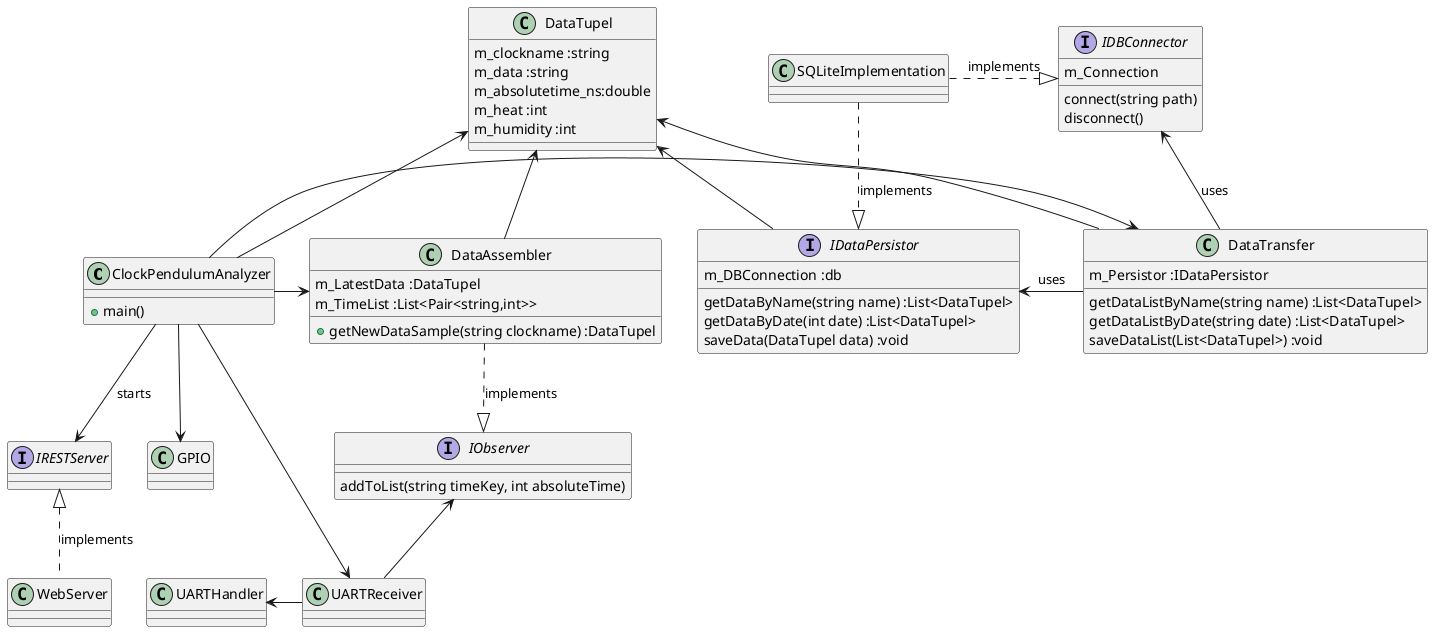 @startuml
''classes
class ClockPendulumAnalyzer {
    +main()
}
class GPIO 
class WebServer
class DataAssembler {
    m_LatestData :DataTupel
    m_TimeList :List<Pair<string,int>>
    +getNewDataSample(string clockname) :DataTupel
}
class DataTransfer {
    m_Persistor :IDataPersistor
    getDataListByName(string name) :List<DataTupel>
    getDataListByDate(string date) :List<DataTupel>
    saveDataList(List<DataTupel>) :void
}
class DataTupel {
    m_clockname :string
    m_data :string
    m_absolutetime_ns:double
    m_heat :int
    m_humidity :int
}
class SQLiteImplementation
class UARTHandler
class UARTReceiver

''interfaces
interface IRESTServer
interface IDataPersistor {
    m_DBConnection :db
    getDataByName(string name) :List<DataTupel>
    getDataByDate(int date) :List<DataTupel>
    saveData(DataTupel data) :void
}

interface IDBConnector {
    m_Connection
    connect(string path)
    disconnect()
}

interface IObserver {
    addToList(string timeKey, int absoluteTime)
}

''relations
ClockPendulumAnalyzer --> GPIO
''IObserver <|.down. DataAssembler :implements
DataAssembler .down.|> IObserver :implements
ClockPendulumAnalyzer --> UARTReceiver
UARTHandler <- UARTReceiver
IObserver <-- UARTReceiver

'' main assoziations
ClockPendulumAnalyzer -right-> DataTransfer
ClockPendulumAnalyzer -right-> DataAssembler
ClockPendulumAnalyzer --> IRESTServer :starts

'' who requires DataTupel
DataTupel <-- ClockPendulumAnalyzer
DataTupel <- DataAssembler
DataTupel <-- IDataPersistor
DataTupel <-- DataTransfer

'' DB relations
IDataPersistor <- DataTransfer :uses
IDBConnector <- DataTransfer :uses
SQLiteImplementation .|> IDBConnector :implements
SQLiteImplementation ..|> IDataPersistor :implements


WebServer .up.|> IRESTServer :implements

''connections for proper placement (all are hidden)
WebServer <-[hidden] UARTHandler
IDBConnector <-[hidden]down- IDataPersistor
@enduml
